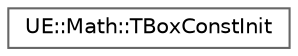 digraph "Graphical Class Hierarchy"
{
 // INTERACTIVE_SVG=YES
 // LATEX_PDF_SIZE
  bgcolor="transparent";
  edge [fontname=Helvetica,fontsize=10,labelfontname=Helvetica,labelfontsize=10];
  node [fontname=Helvetica,fontsize=10,shape=box,height=0.2,width=0.4];
  rankdir="LR";
  Node0 [id="Node000000",label="UE::Math::TBoxConstInit",height=0.2,width=0.4,color="grey40", fillcolor="white", style="filled",URL="$d9/da6/structUE_1_1Math_1_1TBoxConstInit.html",tooltip=" "];
}
